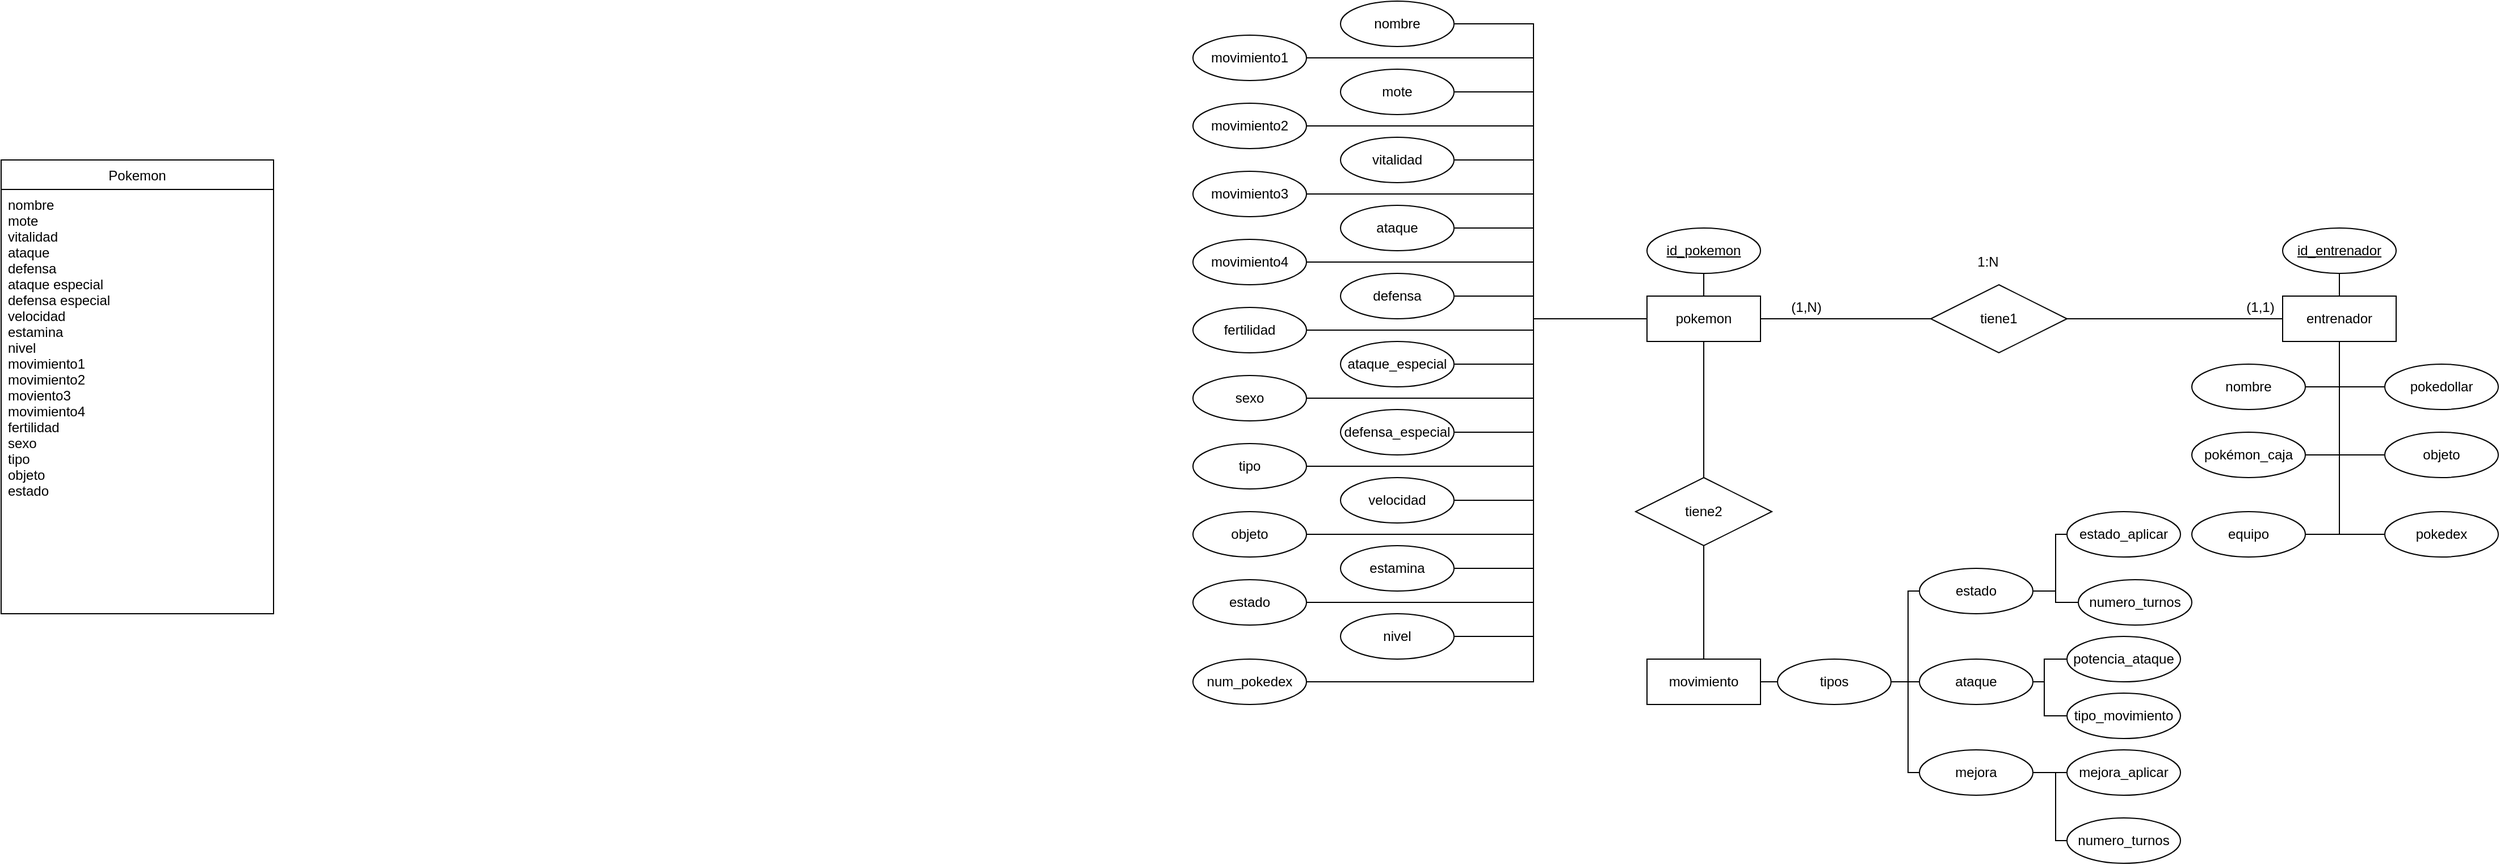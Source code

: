 <mxfile version="21.0.6" type="device"><diagram id="R2lEEEUBdFMjLlhIrx00" name="Page-1"><mxGraphModel dx="2524" dy="796" grid="1" gridSize="10" guides="1" tooltips="1" connect="1" arrows="1" fold="1" page="1" pageScale="1" pageWidth="850" pageHeight="1100" math="0" shadow="0" extFonts="Permanent Marker^https://fonts.googleapis.com/css?family=Permanent+Marker"><root><mxCell id="0"/><mxCell id="1" parent="0"/><mxCell id="58DvccTr4R3h9AOC1aqx-75" style="edgeStyle=orthogonalEdgeStyle;rounded=0;orthogonalLoop=1;jettySize=auto;html=1;entryX=0.4;entryY=0.5;entryDx=0;entryDy=0;entryPerimeter=0;" parent="1" source="58DvccTr4R3h9AOC1aqx-72" target="58DvccTr4R3h9AOC1aqx-50" edge="1"><mxGeometry relative="1" as="geometry"/></mxCell><mxCell id="58DvccTr4R3h9AOC1aqx-74" style="edgeStyle=orthogonalEdgeStyle;rounded=0;orthogonalLoop=1;jettySize=auto;html=1;entryX=0.5;entryY=0.5;entryDx=0;entryDy=0;entryPerimeter=0;" parent="1" source="58DvccTr4R3h9AOC1aqx-73" target="58DvccTr4R3h9AOC1aqx-50" edge="1"><mxGeometry relative="1" as="geometry"><Array as="points"><mxPoint x="980" y="780"/><mxPoint x="980" y="720"/></Array></mxGeometry></mxCell><mxCell id="58DvccTr4R3h9AOC1aqx-71" style="edgeStyle=orthogonalEdgeStyle;rounded=0;orthogonalLoop=1;jettySize=auto;html=1;entryX=0.5;entryY=0.5;entryDx=0;entryDy=0;entryPerimeter=0;" parent="1" source="58DvccTr4R3h9AOC1aqx-67" target="58DvccTr4R3h9AOC1aqx-51" edge="1"><mxGeometry relative="1" as="geometry"><Array as="points"><mxPoint x="980" y="570"/><mxPoint x="980" y="560"/></Array></mxGeometry></mxCell><mxCell id="58DvccTr4R3h9AOC1aqx-69" style="edgeStyle=orthogonalEdgeStyle;rounded=0;orthogonalLoop=1;jettySize=auto;html=1;entryX=0.6;entryY=0.5;entryDx=0;entryDy=0;entryPerimeter=0;" parent="1" source="58DvccTr4R3h9AOC1aqx-68" target="58DvccTr4R3h9AOC1aqx-51" edge="1"><mxGeometry relative="1" as="geometry"><Array as="points"><mxPoint x="980" y="510"/><mxPoint x="980" y="560"/></Array></mxGeometry></mxCell><mxCell id="58DvccTr4R3h9AOC1aqx-66" style="edgeStyle=orthogonalEdgeStyle;rounded=0;orthogonalLoop=1;jettySize=auto;html=1;entryX=0.4;entryY=0.5;entryDx=0;entryDy=0;entryPerimeter=0;" parent="1" source="58DvccTr4R3h9AOC1aqx-61" target="58DvccTr4R3h9AOC1aqx-53" edge="1"><mxGeometry relative="1" as="geometry"/></mxCell><mxCell id="58DvccTr4R3h9AOC1aqx-63" style="edgeStyle=orthogonalEdgeStyle;rounded=0;orthogonalLoop=1;jettySize=auto;html=1;entryX=0.5;entryY=0.5;entryDx=0;entryDy=0;entryPerimeter=0;" parent="1" source="58DvccTr4R3h9AOC1aqx-62" target="58DvccTr4R3h9AOC1aqx-53" edge="1"><mxGeometry relative="1" as="geometry"/></mxCell><mxCell id="58DvccTr4R3h9AOC1aqx-60" style="edgeStyle=orthogonalEdgeStyle;rounded=0;orthogonalLoop=1;jettySize=auto;html=1;entryX=0.55;entryY=0.5;entryDx=0;entryDy=0;entryPerimeter=0;" parent="1" source="58DvccTr4R3h9AOC1aqx-50" target="58DvccTr4R3h9AOC1aqx-45" edge="1"><mxGeometry relative="1" as="geometry"><Array as="points"><mxPoint x="850" y="720"/><mxPoint x="850" y="640"/></Array></mxGeometry></mxCell><mxCell id="58DvccTr4R3h9AOC1aqx-58" style="edgeStyle=orthogonalEdgeStyle;rounded=0;orthogonalLoop=1;jettySize=auto;html=1;entryX=0.55;entryY=0.5;entryDx=0;entryDy=0;entryPerimeter=0;" parent="1" source="58DvccTr4R3h9AOC1aqx-51" target="58DvccTr4R3h9AOC1aqx-45" edge="1"><mxGeometry relative="1" as="geometry"><Array as="points"><mxPoint x="850" y="560"/><mxPoint x="850" y="640"/></Array></mxGeometry></mxCell><mxCell id="58DvccTr4R3h9AOC1aqx-59" style="edgeStyle=orthogonalEdgeStyle;rounded=0;orthogonalLoop=1;jettySize=auto;html=1;entryX=0.35;entryY=0.5;entryDx=0;entryDy=0;entryPerimeter=0;" parent="1" source="58DvccTr4R3h9AOC1aqx-53" target="58DvccTr4R3h9AOC1aqx-45" edge="1"><mxGeometry relative="1" as="geometry"/></mxCell><mxCell id="58DvccTr4R3h9AOC1aqx-46" style="edgeStyle=orthogonalEdgeStyle;rounded=0;orthogonalLoop=1;jettySize=auto;html=1;entryX=0.5;entryY=0.5;entryDx=0;entryDy=0;entryPerimeter=0;" parent="1" source="58DvccTr4R3h9AOC1aqx-45" target="58DvccTr4R3h9AOC1aqx-43" edge="1"><mxGeometry relative="1" as="geometry"/></mxCell><mxCell id="58DvccTr4R3h9AOC1aqx-2" style="edgeStyle=orthogonalEdgeStyle;rounded=0;orthogonalLoop=1;jettySize=auto;html=1;entryX=0.5;entryY=0.5;entryDx=0;entryDy=0;entryPerimeter=0;" parent="1" source="58DvccTr4R3h9AOC1aqx-1" target="iv-v6Jct4CtKvp7Rqr11-55" edge="1"><mxGeometry relative="1" as="geometry"><Array as="points"><mxPoint x="1230" y="510"/></Array></mxGeometry></mxCell><mxCell id="iv-v6Jct4CtKvp7Rqr11-82" style="edgeStyle=orthogonalEdgeStyle;rounded=0;orthogonalLoop=1;jettySize=auto;html=1;entryX=0.5;entryY=0.5;entryDx=0;entryDy=0;entryPerimeter=0;endArrow=classic;endFill=1;" parent="1" source="iv-v6Jct4CtKvp7Rqr11-66" target="iv-v6Jct4CtKvp7Rqr11-55" edge="1"><mxGeometry relative="1" as="geometry"/></mxCell><mxCell id="iv-v6Jct4CtKvp7Rqr11-81" style="edgeStyle=orthogonalEdgeStyle;rounded=0;orthogonalLoop=1;jettySize=auto;html=1;entryX=0.5;entryY=0.5;entryDx=0;entryDy=0;entryPerimeter=0;endArrow=classic;endFill=1;" parent="1" source="iv-v6Jct4CtKvp7Rqr11-71" target="iv-v6Jct4CtKvp7Rqr11-55" edge="1"><mxGeometry relative="1" as="geometry"><Array as="points"><mxPoint x="1230" y="380"/></Array></mxGeometry></mxCell><mxCell id="iv-v6Jct4CtKvp7Rqr11-79" style="edgeStyle=orthogonalEdgeStyle;rounded=0;orthogonalLoop=1;jettySize=auto;html=1;entryX=0.5;entryY=0.25;entryDx=0;entryDy=0;entryPerimeter=0;endArrow=classic;endFill=1;" parent="1" source="iv-v6Jct4CtKvp7Rqr11-69" target="iv-v6Jct4CtKvp7Rqr11-55" edge="1"><mxGeometry relative="1" as="geometry"><Array as="points"><mxPoint x="1230" y="380"/></Array></mxGeometry></mxCell><mxCell id="iv-v6Jct4CtKvp7Rqr11-78" style="edgeStyle=orthogonalEdgeStyle;rounded=0;orthogonalLoop=1;jettySize=auto;html=1;entryX=0.5;entryY=0.75;entryDx=0;entryDy=0;entryPerimeter=0;endArrow=classic;endFill=1;" parent="1" source="iv-v6Jct4CtKvp7Rqr11-68" target="iv-v6Jct4CtKvp7Rqr11-55" edge="1"><mxGeometry relative="1" as="geometry"><Array as="points"><mxPoint x="1230" y="440"/></Array></mxGeometry></mxCell><mxCell id="iv-v6Jct4CtKvp7Rqr11-77" style="edgeStyle=orthogonalEdgeStyle;rounded=0;orthogonalLoop=1;jettySize=auto;html=1;entryX=0.5;entryY=0.5;entryDx=0;entryDy=0;entryPerimeter=0;endArrow=classic;endFill=1;" parent="1" source="iv-v6Jct4CtKvp7Rqr11-70" target="iv-v6Jct4CtKvp7Rqr11-55" edge="1"><mxGeometry relative="1" as="geometry"><Array as="points"><mxPoint x="1230" y="440"/></Array></mxGeometry></mxCell><mxCell id="iv-v6Jct4CtKvp7Rqr11-54" style="edgeStyle=orthogonalEdgeStyle;rounded=0;orthogonalLoop=1;jettySize=auto;html=1;entryX=0.5;entryY=0.5;entryDx=0;entryDy=0;entryPerimeter=0;" parent="1" source="iv-v6Jct4CtKvp7Rqr11-24" target="iv-v6Jct4CtKvp7Rqr11-6" edge="1"><mxGeometry relative="1" as="geometry"><Array as="points"><mxPoint x="520" y="600"/><mxPoint x="520" y="320"/></Array></mxGeometry></mxCell><mxCell id="iv-v6Jct4CtKvp7Rqr11-53" style="edgeStyle=orthogonalEdgeStyle;rounded=0;orthogonalLoop=1;jettySize=auto;html=1;entryX=0.5;entryY=0.5;entryDx=0;entryDy=0;entryPerimeter=0;" parent="1" source="iv-v6Jct4CtKvp7Rqr11-15" target="iv-v6Jct4CtKvp7Rqr11-6" edge="1"><mxGeometry relative="1" as="geometry"><Array as="points"><mxPoint x="520" y="570"/><mxPoint x="520" y="320"/></Array></mxGeometry></mxCell><mxCell id="iv-v6Jct4CtKvp7Rqr11-52" style="edgeStyle=orthogonalEdgeStyle;rounded=0;orthogonalLoop=1;jettySize=auto;html=1;entryX=0.5;entryY=0.5;entryDx=0;entryDy=0;entryPerimeter=0;" parent="1" source="iv-v6Jct4CtKvp7Rqr11-25" target="iv-v6Jct4CtKvp7Rqr11-6" edge="1"><mxGeometry relative="1" as="geometry"><Array as="points"><mxPoint x="520" y="540"/><mxPoint x="520" y="320"/></Array></mxGeometry></mxCell><mxCell id="iv-v6Jct4CtKvp7Rqr11-51" style="edgeStyle=orthogonalEdgeStyle;rounded=0;orthogonalLoop=1;jettySize=auto;html=1;entryX=0.5;entryY=0.5;entryDx=0;entryDy=0;entryPerimeter=0;" parent="1" source="iv-v6Jct4CtKvp7Rqr11-16" target="iv-v6Jct4CtKvp7Rqr11-6" edge="1"><mxGeometry relative="1" as="geometry"><Array as="points"><mxPoint x="520" y="510"/><mxPoint x="520" y="320"/></Array></mxGeometry></mxCell><mxCell id="iv-v6Jct4CtKvp7Rqr11-50" style="edgeStyle=orthogonalEdgeStyle;rounded=0;orthogonalLoop=1;jettySize=auto;html=1;entryX=0.5;entryY=0.5;entryDx=0;entryDy=0;entryPerimeter=0;" parent="1" source="iv-v6Jct4CtKvp7Rqr11-17" target="iv-v6Jct4CtKvp7Rqr11-6" edge="1"><mxGeometry relative="1" as="geometry"><Array as="points"><mxPoint x="520" y="450"/><mxPoint x="520" y="320"/></Array></mxGeometry></mxCell><mxCell id="iv-v6Jct4CtKvp7Rqr11-49" style="edgeStyle=orthogonalEdgeStyle;rounded=0;orthogonalLoop=1;jettySize=auto;html=1;entryX=0.5;entryY=0.5;entryDx=0;entryDy=0;entryPerimeter=0;" parent="1" source="iv-v6Jct4CtKvp7Rqr11-26" target="iv-v6Jct4CtKvp7Rqr11-6" edge="1"><mxGeometry relative="1" as="geometry"><Array as="points"><mxPoint x="520" y="480"/><mxPoint x="520" y="320"/></Array></mxGeometry></mxCell><mxCell id="iv-v6Jct4CtKvp7Rqr11-47" style="edgeStyle=orthogonalEdgeStyle;rounded=0;orthogonalLoop=1;jettySize=auto;html=1;entryX=0.5;entryY=0.5;entryDx=0;entryDy=0;entryPerimeter=0;" parent="1" source="iv-v6Jct4CtKvp7Rqr11-7" target="iv-v6Jct4CtKvp7Rqr11-6" edge="1"><mxGeometry relative="1" as="geometry"><Array as="points"><mxPoint x="520" y="420"/><mxPoint x="520" y="320"/></Array></mxGeometry></mxCell><mxCell id="iv-v6Jct4CtKvp7Rqr11-48" style="edgeStyle=orthogonalEdgeStyle;rounded=0;orthogonalLoop=1;jettySize=auto;html=1;entryX=0.6;entryY=0.5;entryDx=0;entryDy=0;entryPerimeter=0;" parent="1" source="iv-v6Jct4CtKvp7Rqr11-18" target="iv-v6Jct4CtKvp7Rqr11-6" edge="1"><mxGeometry relative="1" as="geometry"><Array as="points"><mxPoint x="520" y="390"/><mxPoint x="520" y="320"/></Array></mxGeometry></mxCell><mxCell id="iv-v6Jct4CtKvp7Rqr11-46" style="edgeStyle=orthogonalEdgeStyle;rounded=0;orthogonalLoop=1;jettySize=auto;html=1;entryX=0.8;entryY=0.5;entryDx=0;entryDy=0;entryPerimeter=0;" parent="1" source="iv-v6Jct4CtKvp7Rqr11-19" target="iv-v6Jct4CtKvp7Rqr11-6" edge="1"><mxGeometry relative="1" as="geometry"><Array as="points"><mxPoint x="520" y="330"/><mxPoint x="520" y="320"/></Array></mxGeometry></mxCell><mxCell id="iv-v6Jct4CtKvp7Rqr11-45" style="edgeStyle=orthogonalEdgeStyle;rounded=0;orthogonalLoop=1;jettySize=auto;html=1;entryX=0.5;entryY=0.5;entryDx=0;entryDy=0;entryPerimeter=0;" parent="1" source="iv-v6Jct4CtKvp7Rqr11-8" target="iv-v6Jct4CtKvp7Rqr11-6" edge="1"><mxGeometry relative="1" as="geometry"><Array as="points"><mxPoint x="520" y="360"/><mxPoint x="520" y="320"/></Array></mxGeometry></mxCell><mxCell id="iv-v6Jct4CtKvp7Rqr11-44" style="edgeStyle=orthogonalEdgeStyle;rounded=0;orthogonalLoop=1;jettySize=auto;html=1;entryX=0.5;entryY=0.5;entryDx=0;entryDy=0;entryPerimeter=0;" parent="1" source="iv-v6Jct4CtKvp7Rqr11-20" target="iv-v6Jct4CtKvp7Rqr11-6" edge="1"><mxGeometry relative="1" as="geometry"><Array as="points"><mxPoint x="520" y="270"/><mxPoint x="520" y="320"/></Array></mxGeometry></mxCell><mxCell id="iv-v6Jct4CtKvp7Rqr11-43" style="edgeStyle=orthogonalEdgeStyle;rounded=0;orthogonalLoop=1;jettySize=auto;html=1;entryX=0.5;entryY=0.5;entryDx=0;entryDy=0;entryPerimeter=0;" parent="1" source="iv-v6Jct4CtKvp7Rqr11-21" target="iv-v6Jct4CtKvp7Rqr11-6" edge="1"><mxGeometry relative="1" as="geometry"><Array as="points"><mxPoint x="520" y="210"/><mxPoint x="520" y="320"/></Array></mxGeometry></mxCell><mxCell id="iv-v6Jct4CtKvp7Rqr11-40" style="edgeStyle=orthogonalEdgeStyle;rounded=0;orthogonalLoop=1;jettySize=auto;html=1;entryX=0.5;entryY=0.5;entryDx=0;entryDy=0;entryPerimeter=0;" parent="1" source="iv-v6Jct4CtKvp7Rqr11-23" target="iv-v6Jct4CtKvp7Rqr11-6" edge="1"><mxGeometry relative="1" as="geometry"><Array as="points"><mxPoint x="520" y="90"/><mxPoint x="520" y="320"/></Array></mxGeometry></mxCell><mxCell id="iv-v6Jct4CtKvp7Rqr11-41" style="edgeStyle=orthogonalEdgeStyle;rounded=0;orthogonalLoop=1;jettySize=auto;html=1;entryX=0.6;entryY=0.5;entryDx=0;entryDy=0;entryPerimeter=0;" parent="1" source="iv-v6Jct4CtKvp7Rqr11-22" target="iv-v6Jct4CtKvp7Rqr11-6" edge="1"><mxGeometry relative="1" as="geometry"><Array as="points"><mxPoint x="520" y="150"/><mxPoint x="520" y="320"/></Array></mxGeometry></mxCell><mxCell id="iv-v6Jct4CtKvp7Rqr11-39" style="edgeStyle=orthogonalEdgeStyle;rounded=0;orthogonalLoop=1;jettySize=auto;html=1;entryX=0.5;entryY=0.5;entryDx=0;entryDy=0;entryPerimeter=0;" parent="1" source="iv-v6Jct4CtKvp7Rqr11-9" target="iv-v6Jct4CtKvp7Rqr11-6" edge="1"><mxGeometry relative="1" as="geometry"><Array as="points"><mxPoint x="520" y="300"/><mxPoint x="520" y="320"/></Array></mxGeometry></mxCell><mxCell id="iv-v6Jct4CtKvp7Rqr11-38" style="edgeStyle=orthogonalEdgeStyle;rounded=0;orthogonalLoop=1;jettySize=auto;html=1;entryX=0.4;entryY=0.5;entryDx=0;entryDy=0;entryPerimeter=0;" parent="1" source="iv-v6Jct4CtKvp7Rqr11-10" target="iv-v6Jct4CtKvp7Rqr11-6" edge="1"><mxGeometry relative="1" as="geometry"><Array as="points"><mxPoint x="520" y="240"/><mxPoint x="520" y="320"/></Array></mxGeometry></mxCell><mxCell id="iv-v6Jct4CtKvp7Rqr11-33" style="edgeStyle=orthogonalEdgeStyle;rounded=0;orthogonalLoop=1;jettySize=auto;html=1;entryX=0.2;entryY=0.5;entryDx=0;entryDy=0;entryPerimeter=0;endArrow=classic;endFill=1;" parent="1" source="iv-v6Jct4CtKvp7Rqr11-13" target="iv-v6Jct4CtKvp7Rqr11-6" edge="1"><mxGeometry relative="1" as="geometry"><Array as="points"><mxPoint x="520" y="60"/><mxPoint x="520" y="320"/></Array></mxGeometry></mxCell><mxCell id="iv-v6Jct4CtKvp7Rqr11-36" style="edgeStyle=orthogonalEdgeStyle;rounded=0;orthogonalLoop=1;jettySize=auto;html=1;entryX=0.5;entryY=0.5;entryDx=0;entryDy=0;entryPerimeter=0;" parent="1" source="iv-v6Jct4CtKvp7Rqr11-12" target="iv-v6Jct4CtKvp7Rqr11-6" edge="1"><mxGeometry relative="1" as="geometry"><Array as="points"><mxPoint x="520" y="120"/><mxPoint x="520" y="320"/></Array></mxGeometry></mxCell><mxCell id="iv-v6Jct4CtKvp7Rqr11-37" style="edgeStyle=orthogonalEdgeStyle;rounded=0;orthogonalLoop=1;jettySize=auto;html=1;entryX=0.3;entryY=0.75;entryDx=0;entryDy=0;entryPerimeter=0;" parent="1" source="iv-v6Jct4CtKvp7Rqr11-11" target="iv-v6Jct4CtKvp7Rqr11-6" edge="1"><mxGeometry relative="1" as="geometry"><Array as="points"><mxPoint x="520" y="180"/><mxPoint x="520" y="320"/><mxPoint x="650" y="320"/></Array></mxGeometry></mxCell><mxCell id="iv-v6Jct4CtKvp7Rqr11-29" style="edgeStyle=orthogonalEdgeStyle;rounded=0;orthogonalLoop=1;jettySize=auto;html=1;entryX=0.5;entryY=0.5;entryDx=0;entryDy=0;entryPerimeter=0;" parent="1" source="iv-v6Jct4CtKvp7Rqr11-14" target="iv-v6Jct4CtKvp7Rqr11-6" edge="1"><mxGeometry relative="1" as="geometry"/></mxCell><mxCell id="iv-v6Jct4CtKvp7Rqr11-1" value="Pokemon" style="swimlane;fontStyle=0;childLayout=stackLayout;horizontal=1;startSize=26;fillColor=none;horizontalStack=0;resizeParent=1;resizeParentMax=0;resizeLast=0;collapsible=1;marginBottom=0;" parent="1" vertex="1"><mxGeometry x="-830" y="180" width="240" height="400" as="geometry"/></mxCell><mxCell id="iv-v6Jct4CtKvp7Rqr11-2" value="nombre&#10;mote&#10;vitalidad&#10;ataque&#10;defensa&#10;ataque especial&#10;defensa especial&#10;velocidad&#10;estamina&#10;nivel&#10;movimiento1&#10;movimiento2&#10;moviento3&#10;movimiento4&#10;fertilidad&#10;sexo&#10;tipo&#10;objeto&#10;estado" style="text;strokeColor=none;fillColor=none;align=left;verticalAlign=top;spacingLeft=4;spacingRight=4;overflow=hidden;rotatable=0;points=[[0,0.5],[1,0.5]];portConstraint=eastwest;" parent="iv-v6Jct4CtKvp7Rqr11-1" vertex="1"><mxGeometry y="26" width="240" height="374" as="geometry"/></mxCell><mxCell id="iv-v6Jct4CtKvp7Rqr11-58" style="edgeStyle=orthogonalEdgeStyle;rounded=0;orthogonalLoop=1;jettySize=auto;html=1;entryX=0.4;entryY=0.5;entryDx=0;entryDy=0;entryPerimeter=0;endArrow=classic;endFill=1;startArrow=none;" parent="1" source="iv-v6Jct4CtKvp7Rqr11-60" target="iv-v6Jct4CtKvp7Rqr11-55" edge="1"><mxGeometry relative="1" as="geometry"><mxPoint x="1100" y="320" as="sourcePoint"/></mxGeometry></mxCell><mxCell id="iv-v6Jct4CtKvp7Rqr11-7" value="defensa_especial" style="ellipse;whiteSpace=wrap;html=1;align=center;" parent="1" vertex="1"><mxGeometry x="350" y="400" width="100" height="40" as="geometry"/></mxCell><mxCell id="iv-v6Jct4CtKvp7Rqr11-8" value="ataque_especial" style="ellipse;whiteSpace=wrap;html=1;align=center;" parent="1" vertex="1"><mxGeometry x="350" y="340" width="100" height="40" as="geometry"/></mxCell><mxCell id="iv-v6Jct4CtKvp7Rqr11-9" value="defensa" style="ellipse;whiteSpace=wrap;html=1;align=center;" parent="1" vertex="1"><mxGeometry x="350" y="280" width="100" height="40" as="geometry"/></mxCell><mxCell id="iv-v6Jct4CtKvp7Rqr11-10" value="ataque" style="ellipse;whiteSpace=wrap;html=1;align=center;" parent="1" vertex="1"><mxGeometry x="350" y="220" width="100" height="40" as="geometry"/></mxCell><mxCell id="iv-v6Jct4CtKvp7Rqr11-11" value="vitalidad" style="ellipse;whiteSpace=wrap;html=1;align=center;" parent="1" vertex="1"><mxGeometry x="350" y="160" width="100" height="40" as="geometry"/></mxCell><mxCell id="iv-v6Jct4CtKvp7Rqr11-12" value="mote" style="ellipse;whiteSpace=wrap;html=1;align=center;" parent="1" vertex="1"><mxGeometry x="350" y="100" width="100" height="40" as="geometry"/></mxCell><mxCell id="iv-v6Jct4CtKvp7Rqr11-13" value="nombre" style="ellipse;whiteSpace=wrap;html=1;align=center;" parent="1" vertex="1"><mxGeometry x="350" y="40" width="100" height="40" as="geometry"/></mxCell><mxCell id="iv-v6Jct4CtKvp7Rqr11-14" value="id_pokemon" style="ellipse;whiteSpace=wrap;html=1;align=center;fontStyle=4;" parent="1" vertex="1"><mxGeometry x="620" y="240" width="100" height="40" as="geometry"/></mxCell><mxCell id="iv-v6Jct4CtKvp7Rqr11-15" value="estado" style="ellipse;whiteSpace=wrap;html=1;align=center;" parent="1" vertex="1"><mxGeometry x="220" y="550" width="100" height="40" as="geometry"/></mxCell><mxCell id="iv-v6Jct4CtKvp7Rqr11-16" value="objeto" style="ellipse;whiteSpace=wrap;html=1;align=center;" parent="1" vertex="1"><mxGeometry x="220" y="490" width="100" height="40" as="geometry"/></mxCell><mxCell id="iv-v6Jct4CtKvp7Rqr11-17" value="tipo" style="ellipse;whiteSpace=wrap;html=1;align=center;" parent="1" vertex="1"><mxGeometry x="220" y="430" width="100" height="40" as="geometry"/></mxCell><mxCell id="iv-v6Jct4CtKvp7Rqr11-18" value="sexo" style="ellipse;whiteSpace=wrap;html=1;align=center;" parent="1" vertex="1"><mxGeometry x="220" y="370" width="100" height="40" as="geometry"/></mxCell><mxCell id="iv-v6Jct4CtKvp7Rqr11-19" value="fertilidad" style="ellipse;whiteSpace=wrap;html=1;align=center;" parent="1" vertex="1"><mxGeometry x="220" y="310" width="100" height="40" as="geometry"/></mxCell><mxCell id="iv-v6Jct4CtKvp7Rqr11-20" value="movimiento4" style="ellipse;whiteSpace=wrap;html=1;align=center;" parent="1" vertex="1"><mxGeometry x="220" y="250" width="100" height="40" as="geometry"/></mxCell><mxCell id="iv-v6Jct4CtKvp7Rqr11-21" value="movimiento3" style="ellipse;whiteSpace=wrap;html=1;align=center;" parent="1" vertex="1"><mxGeometry x="220" y="190" width="100" height="40" as="geometry"/></mxCell><mxCell id="iv-v6Jct4CtKvp7Rqr11-22" value="movimiento2" style="ellipse;whiteSpace=wrap;html=1;align=center;" parent="1" vertex="1"><mxGeometry x="220" y="130" width="100" height="40" as="geometry"/></mxCell><mxCell id="iv-v6Jct4CtKvp7Rqr11-23" value="movimiento1" style="ellipse;whiteSpace=wrap;html=1;align=center;" parent="1" vertex="1"><mxGeometry x="220" y="70" width="100" height="40" as="geometry"/></mxCell><mxCell id="iv-v6Jct4CtKvp7Rqr11-24" value="nivel" style="ellipse;whiteSpace=wrap;html=1;align=center;" parent="1" vertex="1"><mxGeometry x="350" y="580" width="100" height="40" as="geometry"/></mxCell><mxCell id="iv-v6Jct4CtKvp7Rqr11-25" value="estamina" style="ellipse;whiteSpace=wrap;html=1;align=center;" parent="1" vertex="1"><mxGeometry x="350" y="520" width="100" height="40" as="geometry"/></mxCell><mxCell id="iv-v6Jct4CtKvp7Rqr11-26" value="velocidad" style="ellipse;whiteSpace=wrap;html=1;align=center;" parent="1" vertex="1"><mxGeometry x="350" y="460" width="100" height="40" as="geometry"/></mxCell><mxCell id="iv-v6Jct4CtKvp7Rqr11-61" value="" style="edgeStyle=orthogonalEdgeStyle;rounded=0;orthogonalLoop=1;jettySize=auto;html=1;entryX=0.4;entryY=0.5;entryDx=0;entryDy=0;entryPerimeter=0;endArrow=none;endFill=1;" parent="1" source="iv-v6Jct4CtKvp7Rqr11-6" target="iv-v6Jct4CtKvp7Rqr11-60" edge="1"><mxGeometry relative="1" as="geometry"><mxPoint x="720" y="320" as="sourcePoint"/><mxPoint x="1050" y="320" as="targetPoint"/></mxGeometry></mxCell><mxCell id="iv-v6Jct4CtKvp7Rqr11-60" value="tiene1" style="shape=rhombus;perimeter=rhombusPerimeter;whiteSpace=wrap;html=1;align=center;" parent="1" vertex="1"><mxGeometry x="870" y="290" width="120" height="60" as="geometry"/></mxCell><mxCell id="iv-v6Jct4CtKvp7Rqr11-63" value="(1,N)" style="text;html=1;align=center;verticalAlign=middle;resizable=0;points=[];autosize=1;strokeColor=none;fillColor=none;" parent="1" vertex="1"><mxGeometry x="735" y="295" width="50" height="30" as="geometry"/></mxCell><mxCell id="iv-v6Jct4CtKvp7Rqr11-64" value="(1,1)" style="text;html=1;align=center;verticalAlign=middle;resizable=0;points=[];autosize=1;strokeColor=none;fillColor=none;" parent="1" vertex="1"><mxGeometry x="1135" y="295" width="50" height="30" as="geometry"/></mxCell><mxCell id="iv-v6Jct4CtKvp7Rqr11-65" value="1:N" style="text;html=1;align=center;verticalAlign=middle;resizable=0;points=[];autosize=1;strokeColor=none;fillColor=none;" parent="1" vertex="1"><mxGeometry x="900" y="255" width="40" height="30" as="geometry"/></mxCell><mxCell id="iv-v6Jct4CtKvp7Rqr11-68" value="&lt;font style=&quot;vertical-align: inherit;&quot;&gt;&lt;font style=&quot;vertical-align: inherit;&quot;&gt;pokémon_caja&lt;/font&gt;&lt;/font&gt;" style="ellipse;whiteSpace=wrap;html=1;align=center;" parent="1" vertex="1"><mxGeometry x="1100" y="420" width="100" height="40" as="geometry"/></mxCell><mxCell id="iv-v6Jct4CtKvp7Rqr11-69" value="nombre" style="ellipse;whiteSpace=wrap;html=1;align=center;" parent="1" vertex="1"><mxGeometry x="1100" y="360" width="100" height="40" as="geometry"/></mxCell><mxCell id="iv-v6Jct4CtKvp7Rqr11-70" value="objeto" style="ellipse;whiteSpace=wrap;html=1;align=center;" parent="1" vertex="1"><mxGeometry x="1270" y="420" width="100" height="40" as="geometry"/></mxCell><mxCell id="iv-v6Jct4CtKvp7Rqr11-71" value="pokedollar" style="ellipse;whiteSpace=wrap;html=1;align=center;" parent="1" vertex="1"><mxGeometry x="1270" y="360" width="100" height="40" as="geometry"/></mxCell><mxCell id="58DvccTr4R3h9AOC1aqx-1" value="&lt;font style=&quot;vertical-align: inherit;&quot;&gt;&lt;font style=&quot;vertical-align: inherit;&quot;&gt;equipo&lt;/font&gt;&lt;/font&gt;" style="ellipse;whiteSpace=wrap;html=1;align=center;" parent="1" vertex="1"><mxGeometry x="1100" y="490" width="100" height="40" as="geometry"/></mxCell><mxCell id="58DvccTr4R3h9AOC1aqx-4" style="edgeStyle=orthogonalEdgeStyle;rounded=0;orthogonalLoop=1;jettySize=auto;html=1;entryX=0.5;entryY=0.25;entryDx=0;entryDy=0;entryPerimeter=0;" parent="1" source="58DvccTr4R3h9AOC1aqx-3" target="iv-v6Jct4CtKvp7Rqr11-66" edge="1"><mxGeometry relative="1" as="geometry"><mxPoint x="1200" y="510" as="targetPoint"/><Array as="points"><mxPoint x="1230" y="510"/></Array></mxGeometry></mxCell><mxCell id="58DvccTr4R3h9AOC1aqx-3" value="&lt;font style=&quot;vertical-align: inherit;&quot;&gt;&lt;font style=&quot;vertical-align: inherit;&quot;&gt;pokedex&lt;/font&gt;&lt;/font&gt;" style="ellipse;whiteSpace=wrap;html=1;align=center;" parent="1" vertex="1"><mxGeometry x="1270" y="490" width="100" height="40" as="geometry"/></mxCell><mxCell id="iv-v6Jct4CtKvp7Rqr11-66" value="id_entrenador" style="ellipse;whiteSpace=wrap;html=1;align=center;fontStyle=4;" parent="1" vertex="1"><mxGeometry x="1180" y="240" width="100" height="40" as="geometry"/></mxCell><mxCell id="58DvccTr4R3h9AOC1aqx-6" style="edgeStyle=orthogonalEdgeStyle;rounded=0;orthogonalLoop=1;jettySize=auto;html=1;entryX=0.4;entryY=0.5;entryDx=0;entryDy=0;entryPerimeter=0;" parent="1" source="58DvccTr4R3h9AOC1aqx-5" target="iv-v6Jct4CtKvp7Rqr11-6" edge="1"><mxGeometry relative="1" as="geometry"><Array as="points"><mxPoint x="520" y="640"/><mxPoint x="520" y="320"/></Array></mxGeometry></mxCell><mxCell id="58DvccTr4R3h9AOC1aqx-5" value="&lt;font style=&quot;vertical-align: inherit;&quot;&gt;&lt;font style=&quot;vertical-align: inherit;&quot;&gt;num_pokedex&lt;/font&gt;&lt;/font&gt;" style="ellipse;whiteSpace=wrap;html=1;align=center;" parent="1" vertex="1"><mxGeometry x="220" y="620" width="100" height="40" as="geometry"/></mxCell><mxCell id="iv-v6Jct4CtKvp7Rqr11-55" value="entrenador" style="whiteSpace=wrap;html=1;align=center;" parent="1" vertex="1"><mxGeometry x="1180" y="300" width="100" height="40" as="geometry"/></mxCell><mxCell id="58DvccTr4R3h9AOC1aqx-42" style="edgeStyle=orthogonalEdgeStyle;rounded=0;orthogonalLoop=1;jettySize=auto;html=1;entryX=0.5;entryY=0.667;entryDx=0;entryDy=0;entryPerimeter=0;" parent="1" source="iv-v6Jct4CtKvp7Rqr11-6" target="58DvccTr4R3h9AOC1aqx-41" edge="1"><mxGeometry relative="1" as="geometry"/></mxCell><mxCell id="iv-v6Jct4CtKvp7Rqr11-6" value="pokemon" style="whiteSpace=wrap;html=1;align=center;" parent="1" vertex="1"><mxGeometry x="620" y="300" width="100" height="40" as="geometry"/></mxCell><mxCell id="58DvccTr4R3h9AOC1aqx-44" style="edgeStyle=orthogonalEdgeStyle;rounded=0;orthogonalLoop=1;jettySize=auto;html=1;entryX=0.5;entryY=0.75;entryDx=0;entryDy=0;entryPerimeter=0;" parent="1" source="58DvccTr4R3h9AOC1aqx-41" target="58DvccTr4R3h9AOC1aqx-43" edge="1"><mxGeometry relative="1" as="geometry"/></mxCell><mxCell id="58DvccTr4R3h9AOC1aqx-41" value="tiene2" style="shape=rhombus;perimeter=rhombusPerimeter;whiteSpace=wrap;html=1;align=center;" parent="1" vertex="1"><mxGeometry x="610" y="460" width="120" height="60" as="geometry"/></mxCell><mxCell id="58DvccTr4R3h9AOC1aqx-43" value="movimiento" style="whiteSpace=wrap;html=1;align=center;" parent="1" vertex="1"><mxGeometry x="620" y="620" width="100" height="40" as="geometry"/></mxCell><mxCell id="58DvccTr4R3h9AOC1aqx-45" value="tipos" style="ellipse;whiteSpace=wrap;html=1;align=center;" parent="1" vertex="1"><mxGeometry x="735" y="620" width="100" height="40" as="geometry"/></mxCell><mxCell id="58DvccTr4R3h9AOC1aqx-50" value="mejora" style="ellipse;whiteSpace=wrap;html=1;align=center;" parent="1" vertex="1"><mxGeometry x="860" y="700" width="100" height="40" as="geometry"/></mxCell><mxCell id="58DvccTr4R3h9AOC1aqx-51" value="estado" style="ellipse;whiteSpace=wrap;html=1;align=center;" parent="1" vertex="1"><mxGeometry x="860" y="540" width="100" height="40" as="geometry"/></mxCell><mxCell id="58DvccTr4R3h9AOC1aqx-53" value="ataque" style="ellipse;whiteSpace=wrap;html=1;align=center;" parent="1" vertex="1"><mxGeometry x="860" y="620" width="100" height="40" as="geometry"/></mxCell><mxCell id="58DvccTr4R3h9AOC1aqx-61" value="tipo_movimiento" style="ellipse;whiteSpace=wrap;html=1;align=center;" parent="1" vertex="1"><mxGeometry x="990" y="650" width="100" height="40" as="geometry"/></mxCell><mxCell id="58DvccTr4R3h9AOC1aqx-62" value="potencia_ataque" style="ellipse;whiteSpace=wrap;html=1;align=center;" parent="1" vertex="1"><mxGeometry x="990" y="600" width="100" height="40" as="geometry"/></mxCell><mxCell id="58DvccTr4R3h9AOC1aqx-67" value="numero_turnos" style="ellipse;whiteSpace=wrap;html=1;align=center;" parent="1" vertex="1"><mxGeometry x="1000" y="550" width="100" height="40" as="geometry"/></mxCell><mxCell id="58DvccTr4R3h9AOC1aqx-68" value="estado_aplicar" style="ellipse;whiteSpace=wrap;html=1;align=center;" parent="1" vertex="1"><mxGeometry x="990" y="490" width="100" height="40" as="geometry"/></mxCell><mxCell id="58DvccTr4R3h9AOC1aqx-72" value="mejora_aplicar" style="ellipse;whiteSpace=wrap;html=1;align=center;" parent="1" vertex="1"><mxGeometry x="990" y="700" width="100" height="40" as="geometry"/></mxCell><mxCell id="58DvccTr4R3h9AOC1aqx-73" value="numero_turnos" style="ellipse;whiteSpace=wrap;html=1;align=center;" parent="1" vertex="1"><mxGeometry x="990" y="760" width="100" height="40" as="geometry"/></mxCell></root></mxGraphModel></diagram></mxfile>